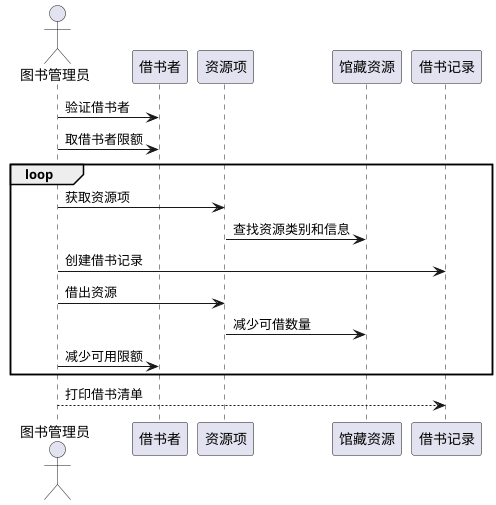 @startuml
       actor 图书管理员
       图书管理员->借书者:验证借书者
       图书管理员->借书者:取借书者限额
       loop
       图书管理员->资源项:获取资源项
       资源项->馆藏资源:查找资源类别和信息
       图书管理员->借书记录:创建借书记录
       图书管理员->资源项:借出资源
       资源项->馆藏资源:减少可借数量
       图书管理员->借书者:减少可用限额
       end
       图书管理员-->借书记录:打印借书清单
       @enduml